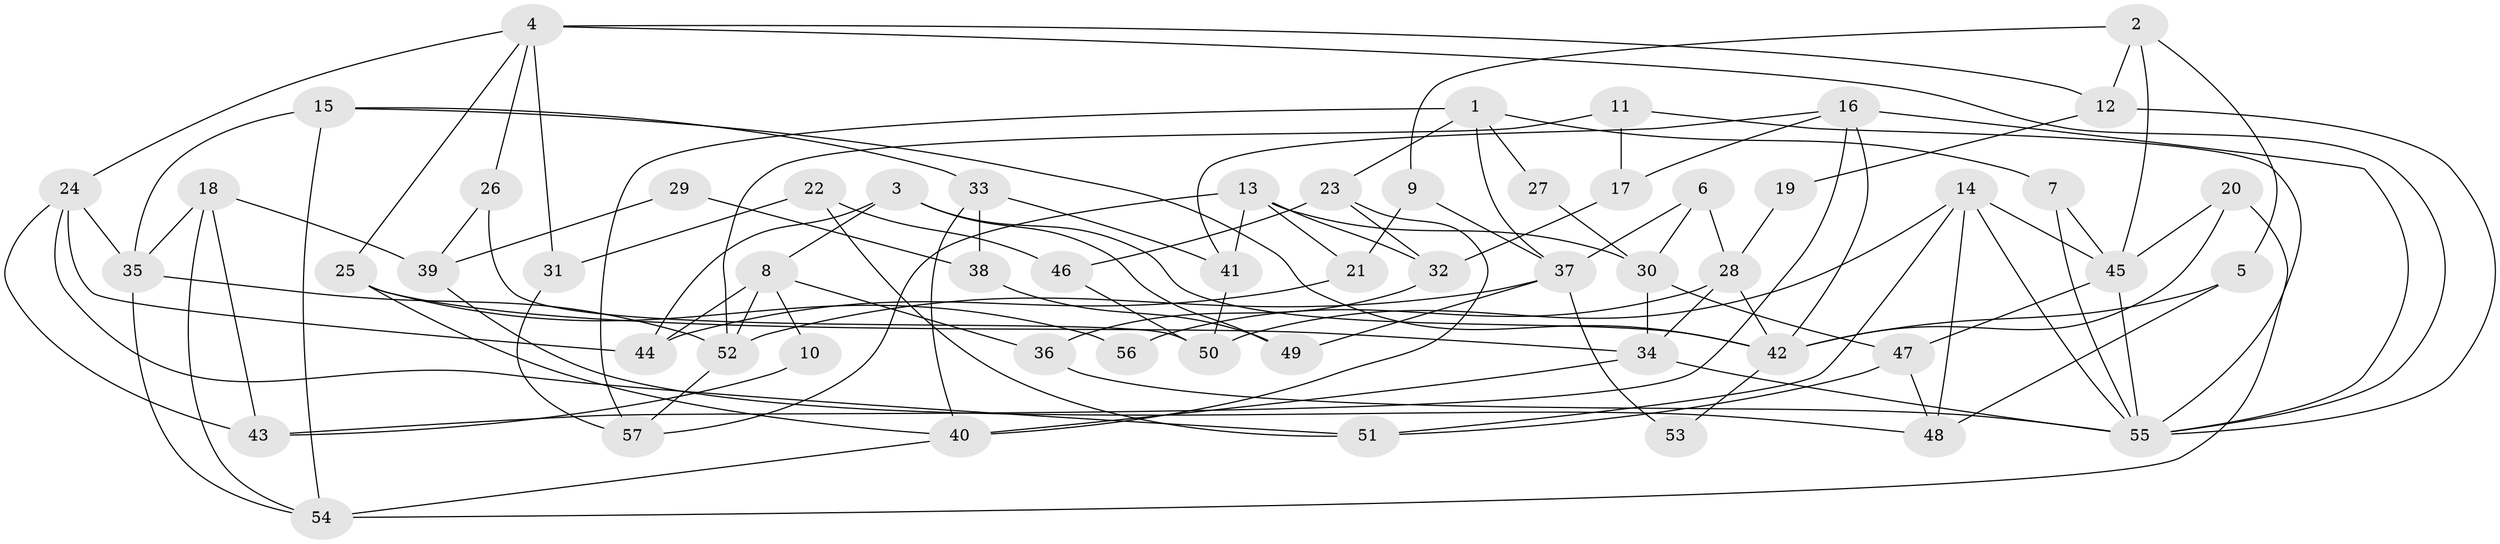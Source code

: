 // coarse degree distribution, {5: 0.225, 13: 0.025, 6: 0.075, 3: 0.275, 4: 0.175, 2: 0.15, 8: 0.025, 10: 0.025, 7: 0.025}
// Generated by graph-tools (version 1.1) at 2025/51/03/04/25 22:51:16]
// undirected, 57 vertices, 114 edges
graph export_dot {
  node [color=gray90,style=filled];
  1;
  2;
  3;
  4;
  5;
  6;
  7;
  8;
  9;
  10;
  11;
  12;
  13;
  14;
  15;
  16;
  17;
  18;
  19;
  20;
  21;
  22;
  23;
  24;
  25;
  26;
  27;
  28;
  29;
  30;
  31;
  32;
  33;
  34;
  35;
  36;
  37;
  38;
  39;
  40;
  41;
  42;
  43;
  44;
  45;
  46;
  47;
  48;
  49;
  50;
  51;
  52;
  53;
  54;
  55;
  56;
  57;
  1 -- 7;
  1 -- 57;
  1 -- 23;
  1 -- 27;
  1 -- 37;
  2 -- 45;
  2 -- 12;
  2 -- 5;
  2 -- 9;
  3 -- 8;
  3 -- 42;
  3 -- 44;
  3 -- 49;
  4 -- 24;
  4 -- 55;
  4 -- 12;
  4 -- 25;
  4 -- 26;
  4 -- 31;
  5 -- 48;
  5 -- 42;
  6 -- 28;
  6 -- 30;
  6 -- 37;
  7 -- 45;
  7 -- 55;
  8 -- 44;
  8 -- 52;
  8 -- 10;
  8 -- 36;
  9 -- 37;
  9 -- 21;
  10 -- 43;
  11 -- 52;
  11 -- 55;
  11 -- 17;
  12 -- 55;
  12 -- 19;
  13 -- 32;
  13 -- 21;
  13 -- 30;
  13 -- 41;
  13 -- 57;
  14 -- 50;
  14 -- 51;
  14 -- 45;
  14 -- 48;
  14 -- 55;
  15 -- 42;
  15 -- 54;
  15 -- 33;
  15 -- 35;
  16 -- 55;
  16 -- 42;
  16 -- 17;
  16 -- 41;
  16 -- 43;
  17 -- 32;
  18 -- 35;
  18 -- 39;
  18 -- 43;
  18 -- 54;
  19 -- 28;
  20 -- 45;
  20 -- 54;
  20 -- 42;
  21 -- 44;
  22 -- 31;
  22 -- 51;
  22 -- 46;
  23 -- 32;
  23 -- 40;
  23 -- 46;
  24 -- 35;
  24 -- 43;
  24 -- 44;
  24 -- 51;
  25 -- 40;
  25 -- 34;
  25 -- 56;
  26 -- 50;
  26 -- 39;
  27 -- 30;
  28 -- 34;
  28 -- 42;
  28 -- 56;
  29 -- 38;
  29 -- 39;
  30 -- 34;
  30 -- 47;
  31 -- 57;
  32 -- 36;
  33 -- 41;
  33 -- 38;
  33 -- 40;
  34 -- 40;
  34 -- 55;
  35 -- 54;
  35 -- 52;
  36 -- 55;
  37 -- 49;
  37 -- 52;
  37 -- 53;
  38 -- 49;
  39 -- 48;
  40 -- 54;
  41 -- 50;
  42 -- 53;
  45 -- 55;
  45 -- 47;
  46 -- 50;
  47 -- 48;
  47 -- 51;
  52 -- 57;
}
